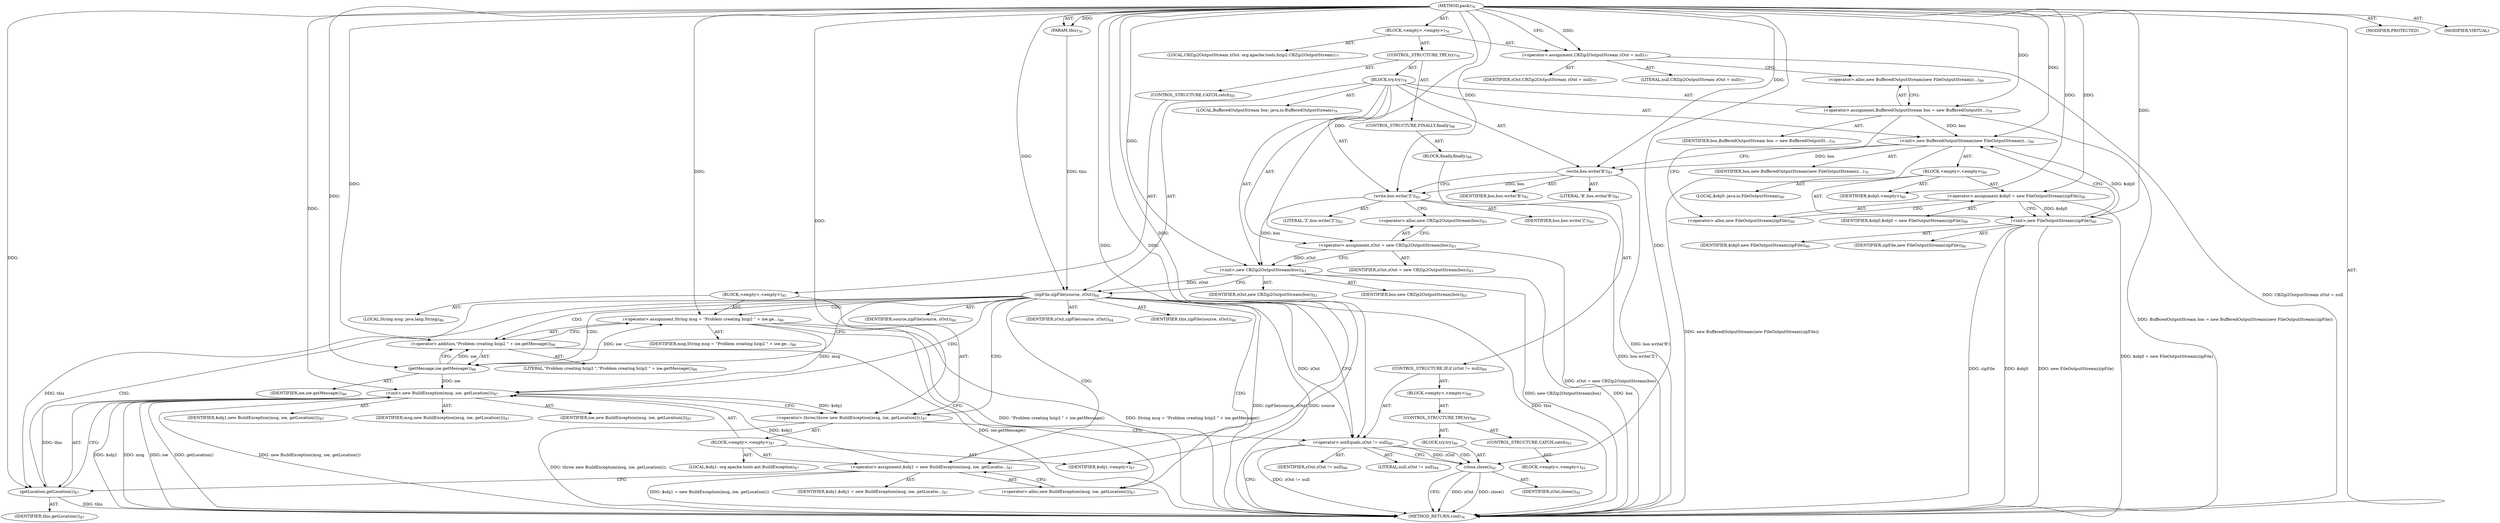 digraph "pack" {  
"111669149696" [label = <(METHOD,pack)<SUB>76</SUB>> ]
"115964116992" [label = <(PARAM,this)<SUB>76</SUB>> ]
"25769803776" [label = <(BLOCK,&lt;empty&gt;,&lt;empty&gt;)<SUB>76</SUB>> ]
"94489280512" [label = <(LOCAL,CBZip2OutputStream zOut: org.apache.tools.bzip2.CBZip2OutputStream)<SUB>77</SUB>> ]
"30064771072" [label = <(&lt;operator&gt;.assignment,CBZip2OutputStream zOut = null)<SUB>77</SUB>> ]
"68719476738" [label = <(IDENTIFIER,zOut,CBZip2OutputStream zOut = null)<SUB>77</SUB>> ]
"90194313216" [label = <(LITERAL,null,CBZip2OutputStream zOut = null)<SUB>77</SUB>> ]
"47244640256" [label = <(CONTROL_STRUCTURE,TRY,try)<SUB>78</SUB>> ]
"25769803777" [label = <(BLOCK,try,try)<SUB>78</SUB>> ]
"94489280513" [label = <(LOCAL,BufferedOutputStream bos: java.io.BufferedOutputStream)<SUB>79</SUB>> ]
"30064771073" [label = <(&lt;operator&gt;.assignment,BufferedOutputStream bos = new BufferedOutputSt...)<SUB>79</SUB>> ]
"68719476739" [label = <(IDENTIFIER,bos,BufferedOutputStream bos = new BufferedOutputSt...)<SUB>79</SUB>> ]
"30064771074" [label = <(&lt;operator&gt;.alloc,new BufferedOutputStream(new FileOutputStream(z...)<SUB>80</SUB>> ]
"30064771075" [label = <(&lt;init&gt;,new BufferedOutputStream(new FileOutputStream(z...)<SUB>80</SUB>> ]
"68719476740" [label = <(IDENTIFIER,bos,new BufferedOutputStream(new FileOutputStream(z...)<SUB>79</SUB>> ]
"25769803778" [label = <(BLOCK,&lt;empty&gt;,&lt;empty&gt;)<SUB>80</SUB>> ]
"94489280514" [label = <(LOCAL,$obj0: java.io.FileOutputStream)<SUB>80</SUB>> ]
"30064771076" [label = <(&lt;operator&gt;.assignment,$obj0 = new FileOutputStream(zipFile))<SUB>80</SUB>> ]
"68719476741" [label = <(IDENTIFIER,$obj0,$obj0 = new FileOutputStream(zipFile))<SUB>80</SUB>> ]
"30064771077" [label = <(&lt;operator&gt;.alloc,new FileOutputStream(zipFile))<SUB>80</SUB>> ]
"30064771078" [label = <(&lt;init&gt;,new FileOutputStream(zipFile))<SUB>80</SUB>> ]
"68719476742" [label = <(IDENTIFIER,$obj0,new FileOutputStream(zipFile))<SUB>80</SUB>> ]
"68719476743" [label = <(IDENTIFIER,zipFile,new FileOutputStream(zipFile))<SUB>80</SUB>> ]
"68719476744" [label = <(IDENTIFIER,$obj0,&lt;empty&gt;)<SUB>80</SUB>> ]
"30064771079" [label = <(write,bos.write('B'))<SUB>81</SUB>> ]
"68719476745" [label = <(IDENTIFIER,bos,bos.write('B'))<SUB>81</SUB>> ]
"90194313217" [label = <(LITERAL,'B',bos.write('B'))<SUB>81</SUB>> ]
"30064771080" [label = <(write,bos.write('Z'))<SUB>82</SUB>> ]
"68719476746" [label = <(IDENTIFIER,bos,bos.write('Z'))<SUB>82</SUB>> ]
"90194313218" [label = <(LITERAL,'Z',bos.write('Z'))<SUB>82</SUB>> ]
"30064771081" [label = <(&lt;operator&gt;.assignment,zOut = new CBZip2OutputStream(bos))<SUB>83</SUB>> ]
"68719476747" [label = <(IDENTIFIER,zOut,zOut = new CBZip2OutputStream(bos))<SUB>83</SUB>> ]
"30064771082" [label = <(&lt;operator&gt;.alloc,new CBZip2OutputStream(bos))<SUB>83</SUB>> ]
"30064771083" [label = <(&lt;init&gt;,new CBZip2OutputStream(bos))<SUB>83</SUB>> ]
"68719476748" [label = <(IDENTIFIER,zOut,new CBZip2OutputStream(bos))<SUB>83</SUB>> ]
"68719476749" [label = <(IDENTIFIER,bos,new CBZip2OutputStream(bos))<SUB>83</SUB>> ]
"30064771084" [label = <(zipFile,zipFile(source, zOut))<SUB>84</SUB>> ]
"68719476736" [label = <(IDENTIFIER,this,zipFile(source, zOut))<SUB>84</SUB>> ]
"68719476750" [label = <(IDENTIFIER,source,zipFile(source, zOut))<SUB>84</SUB>> ]
"68719476751" [label = <(IDENTIFIER,zOut,zipFile(source, zOut))<SUB>84</SUB>> ]
"47244640257" [label = <(CONTROL_STRUCTURE,CATCH,catch)<SUB>85</SUB>> ]
"25769803779" [label = <(BLOCK,&lt;empty&gt;,&lt;empty&gt;)<SUB>85</SUB>> ]
"94489280515" [label = <(LOCAL,String msg: java.lang.String)<SUB>86</SUB>> ]
"30064771085" [label = <(&lt;operator&gt;.assignment,String msg = &quot;Problem creating bzip2 &quot; + ioe.ge...)<SUB>86</SUB>> ]
"68719476752" [label = <(IDENTIFIER,msg,String msg = &quot;Problem creating bzip2 &quot; + ioe.ge...)<SUB>86</SUB>> ]
"30064771086" [label = <(&lt;operator&gt;.addition,&quot;Problem creating bzip2 &quot; + ioe.getMessage())<SUB>86</SUB>> ]
"90194313219" [label = <(LITERAL,&quot;Problem creating bzip2 &quot;,&quot;Problem creating bzip2 &quot; + ioe.getMessage())<SUB>86</SUB>> ]
"30064771087" [label = <(getMessage,ioe.getMessage())<SUB>86</SUB>> ]
"68719476753" [label = <(IDENTIFIER,ioe,ioe.getMessage())<SUB>86</SUB>> ]
"30064771088" [label = <(&lt;operator&gt;.throw,throw new BuildException(msg, ioe, getLocation());)<SUB>87</SUB>> ]
"25769803780" [label = <(BLOCK,&lt;empty&gt;,&lt;empty&gt;)<SUB>87</SUB>> ]
"94489280516" [label = <(LOCAL,$obj1: org.apache.tools.ant.BuildException)<SUB>87</SUB>> ]
"30064771089" [label = <(&lt;operator&gt;.assignment,$obj1 = new BuildException(msg, ioe, getLocatio...)<SUB>87</SUB>> ]
"68719476754" [label = <(IDENTIFIER,$obj1,$obj1 = new BuildException(msg, ioe, getLocatio...)<SUB>87</SUB>> ]
"30064771090" [label = <(&lt;operator&gt;.alloc,new BuildException(msg, ioe, getLocation()))<SUB>87</SUB>> ]
"30064771091" [label = <(&lt;init&gt;,new BuildException(msg, ioe, getLocation()))<SUB>87</SUB>> ]
"68719476755" [label = <(IDENTIFIER,$obj1,new BuildException(msg, ioe, getLocation()))<SUB>87</SUB>> ]
"68719476756" [label = <(IDENTIFIER,msg,new BuildException(msg, ioe, getLocation()))<SUB>87</SUB>> ]
"68719476757" [label = <(IDENTIFIER,ioe,new BuildException(msg, ioe, getLocation()))<SUB>87</SUB>> ]
"30064771092" [label = <(getLocation,getLocation())<SUB>87</SUB>> ]
"68719476737" [label = <(IDENTIFIER,this,getLocation())<SUB>87</SUB>> ]
"68719476758" [label = <(IDENTIFIER,$obj1,&lt;empty&gt;)<SUB>87</SUB>> ]
"47244640258" [label = <(CONTROL_STRUCTURE,FINALLY,finally)<SUB>88</SUB>> ]
"25769803781" [label = <(BLOCK,finally,finally)<SUB>88</SUB>> ]
"47244640259" [label = <(CONTROL_STRUCTURE,IF,if (zOut != null))<SUB>89</SUB>> ]
"30064771093" [label = <(&lt;operator&gt;.notEquals,zOut != null)<SUB>89</SUB>> ]
"68719476759" [label = <(IDENTIFIER,zOut,zOut != null)<SUB>89</SUB>> ]
"90194313220" [label = <(LITERAL,null,zOut != null)<SUB>89</SUB>> ]
"25769803782" [label = <(BLOCK,&lt;empty&gt;,&lt;empty&gt;)<SUB>89</SUB>> ]
"47244640260" [label = <(CONTROL_STRUCTURE,TRY,try)<SUB>90</SUB>> ]
"25769803783" [label = <(BLOCK,try,try)<SUB>90</SUB>> ]
"30064771094" [label = <(close,close())<SUB>92</SUB>> ]
"68719476760" [label = <(IDENTIFIER,zOut,close())<SUB>92</SUB>> ]
"47244640261" [label = <(CONTROL_STRUCTURE,CATCH,catch)<SUB>93</SUB>> ]
"25769803784" [label = <(BLOCK,&lt;empty&gt;,&lt;empty&gt;)<SUB>93</SUB>> ]
"133143986176" [label = <(MODIFIER,PROTECTED)> ]
"133143986177" [label = <(MODIFIER,VIRTUAL)> ]
"128849018880" [label = <(METHOD_RETURN,void)<SUB>76</SUB>> ]
  "111669149696" -> "115964116992"  [ label = "AST: "] 
  "111669149696" -> "25769803776"  [ label = "AST: "] 
  "111669149696" -> "133143986176"  [ label = "AST: "] 
  "111669149696" -> "133143986177"  [ label = "AST: "] 
  "111669149696" -> "128849018880"  [ label = "AST: "] 
  "25769803776" -> "94489280512"  [ label = "AST: "] 
  "25769803776" -> "30064771072"  [ label = "AST: "] 
  "25769803776" -> "47244640256"  [ label = "AST: "] 
  "30064771072" -> "68719476738"  [ label = "AST: "] 
  "30064771072" -> "90194313216"  [ label = "AST: "] 
  "47244640256" -> "25769803777"  [ label = "AST: "] 
  "47244640256" -> "47244640257"  [ label = "AST: "] 
  "47244640256" -> "47244640258"  [ label = "AST: "] 
  "25769803777" -> "94489280513"  [ label = "AST: "] 
  "25769803777" -> "30064771073"  [ label = "AST: "] 
  "25769803777" -> "30064771075"  [ label = "AST: "] 
  "25769803777" -> "30064771079"  [ label = "AST: "] 
  "25769803777" -> "30064771080"  [ label = "AST: "] 
  "25769803777" -> "30064771081"  [ label = "AST: "] 
  "25769803777" -> "30064771083"  [ label = "AST: "] 
  "25769803777" -> "30064771084"  [ label = "AST: "] 
  "30064771073" -> "68719476739"  [ label = "AST: "] 
  "30064771073" -> "30064771074"  [ label = "AST: "] 
  "30064771075" -> "68719476740"  [ label = "AST: "] 
  "30064771075" -> "25769803778"  [ label = "AST: "] 
  "25769803778" -> "94489280514"  [ label = "AST: "] 
  "25769803778" -> "30064771076"  [ label = "AST: "] 
  "25769803778" -> "30064771078"  [ label = "AST: "] 
  "25769803778" -> "68719476744"  [ label = "AST: "] 
  "30064771076" -> "68719476741"  [ label = "AST: "] 
  "30064771076" -> "30064771077"  [ label = "AST: "] 
  "30064771078" -> "68719476742"  [ label = "AST: "] 
  "30064771078" -> "68719476743"  [ label = "AST: "] 
  "30064771079" -> "68719476745"  [ label = "AST: "] 
  "30064771079" -> "90194313217"  [ label = "AST: "] 
  "30064771080" -> "68719476746"  [ label = "AST: "] 
  "30064771080" -> "90194313218"  [ label = "AST: "] 
  "30064771081" -> "68719476747"  [ label = "AST: "] 
  "30064771081" -> "30064771082"  [ label = "AST: "] 
  "30064771083" -> "68719476748"  [ label = "AST: "] 
  "30064771083" -> "68719476749"  [ label = "AST: "] 
  "30064771084" -> "68719476736"  [ label = "AST: "] 
  "30064771084" -> "68719476750"  [ label = "AST: "] 
  "30064771084" -> "68719476751"  [ label = "AST: "] 
  "47244640257" -> "25769803779"  [ label = "AST: "] 
  "25769803779" -> "94489280515"  [ label = "AST: "] 
  "25769803779" -> "30064771085"  [ label = "AST: "] 
  "25769803779" -> "30064771088"  [ label = "AST: "] 
  "30064771085" -> "68719476752"  [ label = "AST: "] 
  "30064771085" -> "30064771086"  [ label = "AST: "] 
  "30064771086" -> "90194313219"  [ label = "AST: "] 
  "30064771086" -> "30064771087"  [ label = "AST: "] 
  "30064771087" -> "68719476753"  [ label = "AST: "] 
  "30064771088" -> "25769803780"  [ label = "AST: "] 
  "25769803780" -> "94489280516"  [ label = "AST: "] 
  "25769803780" -> "30064771089"  [ label = "AST: "] 
  "25769803780" -> "30064771091"  [ label = "AST: "] 
  "25769803780" -> "68719476758"  [ label = "AST: "] 
  "30064771089" -> "68719476754"  [ label = "AST: "] 
  "30064771089" -> "30064771090"  [ label = "AST: "] 
  "30064771091" -> "68719476755"  [ label = "AST: "] 
  "30064771091" -> "68719476756"  [ label = "AST: "] 
  "30064771091" -> "68719476757"  [ label = "AST: "] 
  "30064771091" -> "30064771092"  [ label = "AST: "] 
  "30064771092" -> "68719476737"  [ label = "AST: "] 
  "47244640258" -> "25769803781"  [ label = "AST: "] 
  "25769803781" -> "47244640259"  [ label = "AST: "] 
  "47244640259" -> "30064771093"  [ label = "AST: "] 
  "47244640259" -> "25769803782"  [ label = "AST: "] 
  "30064771093" -> "68719476759"  [ label = "AST: "] 
  "30064771093" -> "90194313220"  [ label = "AST: "] 
  "25769803782" -> "47244640260"  [ label = "AST: "] 
  "47244640260" -> "25769803783"  [ label = "AST: "] 
  "47244640260" -> "47244640261"  [ label = "AST: "] 
  "25769803783" -> "30064771094"  [ label = "AST: "] 
  "30064771094" -> "68719476760"  [ label = "AST: "] 
  "47244640261" -> "25769803784"  [ label = "AST: "] 
  "30064771072" -> "30064771074"  [ label = "CFG: "] 
  "30064771073" -> "30064771077"  [ label = "CFG: "] 
  "30064771075" -> "30064771079"  [ label = "CFG: "] 
  "30064771079" -> "30064771080"  [ label = "CFG: "] 
  "30064771080" -> "30064771082"  [ label = "CFG: "] 
  "30064771081" -> "30064771083"  [ label = "CFG: "] 
  "30064771083" -> "30064771084"  [ label = "CFG: "] 
  "30064771084" -> "30064771087"  [ label = "CFG: "] 
  "30064771084" -> "30064771093"  [ label = "CFG: "] 
  "30064771074" -> "30064771073"  [ label = "CFG: "] 
  "30064771082" -> "30064771081"  [ label = "CFG: "] 
  "30064771085" -> "30064771090"  [ label = "CFG: "] 
  "30064771088" -> "30064771093"  [ label = "CFG: "] 
  "30064771076" -> "30064771078"  [ label = "CFG: "] 
  "30064771078" -> "30064771075"  [ label = "CFG: "] 
  "30064771086" -> "30064771085"  [ label = "CFG: "] 
  "30064771093" -> "128849018880"  [ label = "CFG: "] 
  "30064771093" -> "30064771094"  [ label = "CFG: "] 
  "30064771077" -> "30064771076"  [ label = "CFG: "] 
  "30064771087" -> "30064771086"  [ label = "CFG: "] 
  "30064771089" -> "30064771092"  [ label = "CFG: "] 
  "30064771091" -> "30064771088"  [ label = "CFG: "] 
  "30064771090" -> "30064771089"  [ label = "CFG: "] 
  "30064771092" -> "30064771091"  [ label = "CFG: "] 
  "30064771094" -> "128849018880"  [ label = "CFG: "] 
  "111669149696" -> "30064771072"  [ label = "CFG: "] 
  "30064771072" -> "128849018880"  [ label = "DDG: CBZip2OutputStream zOut = null"] 
  "30064771073" -> "128849018880"  [ label = "DDG: BufferedOutputStream bos = new BufferedOutputStream(new FileOutputStream(zipFile))"] 
  "30064771076" -> "128849018880"  [ label = "DDG: $obj0 = new FileOutputStream(zipFile)"] 
  "30064771078" -> "128849018880"  [ label = "DDG: $obj0"] 
  "30064771078" -> "128849018880"  [ label = "DDG: new FileOutputStream(zipFile)"] 
  "30064771075" -> "128849018880"  [ label = "DDG: new BufferedOutputStream(new FileOutputStream(zipFile))"] 
  "30064771079" -> "128849018880"  [ label = "DDG: bos.write('B')"] 
  "30064771080" -> "128849018880"  [ label = "DDG: bos.write('Z')"] 
  "30064771081" -> "128849018880"  [ label = "DDG: zOut = new CBZip2OutputStream(bos)"] 
  "30064771083" -> "128849018880"  [ label = "DDG: bos"] 
  "30064771083" -> "128849018880"  [ label = "DDG: new CBZip2OutputStream(bos)"] 
  "30064771084" -> "128849018880"  [ label = "DDG: this"] 
  "30064771084" -> "128849018880"  [ label = "DDG: zipFile(source, zOut)"] 
  "30064771086" -> "128849018880"  [ label = "DDG: ioe.getMessage()"] 
  "30064771085" -> "128849018880"  [ label = "DDG: &quot;Problem creating bzip2 &quot; + ioe.getMessage()"] 
  "30064771085" -> "128849018880"  [ label = "DDG: String msg = &quot;Problem creating bzip2 &quot; + ioe.getMessage()"] 
  "30064771089" -> "128849018880"  [ label = "DDG: $obj1 = new BuildException(msg, ioe, getLocation())"] 
  "30064771091" -> "128849018880"  [ label = "DDG: $obj1"] 
  "30064771091" -> "128849018880"  [ label = "DDG: msg"] 
  "30064771091" -> "128849018880"  [ label = "DDG: ioe"] 
  "30064771092" -> "128849018880"  [ label = "DDG: this"] 
  "30064771091" -> "128849018880"  [ label = "DDG: getLocation()"] 
  "30064771091" -> "128849018880"  [ label = "DDG: new BuildException(msg, ioe, getLocation())"] 
  "30064771088" -> "128849018880"  [ label = "DDG: throw new BuildException(msg, ioe, getLocation());"] 
  "30064771093" -> "128849018880"  [ label = "DDG: zOut != null"] 
  "30064771094" -> "128849018880"  [ label = "DDG: zOut"] 
  "30064771094" -> "128849018880"  [ label = "DDG: close()"] 
  "30064771084" -> "128849018880"  [ label = "DDG: source"] 
  "30064771078" -> "128849018880"  [ label = "DDG: zipFile"] 
  "111669149696" -> "115964116992"  [ label = "DDG: "] 
  "111669149696" -> "30064771072"  [ label = "DDG: "] 
  "111669149696" -> "30064771073"  [ label = "DDG: "] 
  "111669149696" -> "30064771081"  [ label = "DDG: "] 
  "30064771073" -> "30064771075"  [ label = "DDG: bos"] 
  "111669149696" -> "30064771075"  [ label = "DDG: "] 
  "30064771078" -> "30064771075"  [ label = "DDG: $obj0"] 
  "30064771075" -> "30064771079"  [ label = "DDG: bos"] 
  "111669149696" -> "30064771079"  [ label = "DDG: "] 
  "30064771079" -> "30064771080"  [ label = "DDG: bos"] 
  "111669149696" -> "30064771080"  [ label = "DDG: "] 
  "30064771081" -> "30064771083"  [ label = "DDG: zOut"] 
  "111669149696" -> "30064771083"  [ label = "DDG: "] 
  "30064771080" -> "30064771083"  [ label = "DDG: bos"] 
  "115964116992" -> "30064771084"  [ label = "DDG: this"] 
  "111669149696" -> "30064771084"  [ label = "DDG: "] 
  "30064771083" -> "30064771084"  [ label = "DDG: zOut"] 
  "111669149696" -> "30064771085"  [ label = "DDG: "] 
  "30064771087" -> "30064771085"  [ label = "DDG: ioe"] 
  "111669149696" -> "30064771076"  [ label = "DDG: "] 
  "111669149696" -> "68719476744"  [ label = "DDG: "] 
  "30064771091" -> "30064771088"  [ label = "DDG: $obj1"] 
  "111669149696" -> "30064771088"  [ label = "DDG: "] 
  "30064771076" -> "30064771078"  [ label = "DDG: $obj0"] 
  "111669149696" -> "30064771078"  [ label = "DDG: "] 
  "111669149696" -> "30064771086"  [ label = "DDG: "] 
  "30064771087" -> "30064771086"  [ label = "DDG: ioe"] 
  "111669149696" -> "30064771089"  [ label = "DDG: "] 
  "111669149696" -> "68719476758"  [ label = "DDG: "] 
  "30064771084" -> "30064771093"  [ label = "DDG: zOut"] 
  "111669149696" -> "30064771093"  [ label = "DDG: "] 
  "111669149696" -> "30064771087"  [ label = "DDG: "] 
  "30064771089" -> "30064771091"  [ label = "DDG: $obj1"] 
  "111669149696" -> "30064771091"  [ label = "DDG: "] 
  "30064771085" -> "30064771091"  [ label = "DDG: msg"] 
  "30064771087" -> "30064771091"  [ label = "DDG: ioe"] 
  "30064771092" -> "30064771091"  [ label = "DDG: this"] 
  "30064771084" -> "30064771092"  [ label = "DDG: this"] 
  "111669149696" -> "30064771092"  [ label = "DDG: "] 
  "30064771093" -> "30064771094"  [ label = "DDG: zOut"] 
  "111669149696" -> "30064771094"  [ label = "DDG: "] 
  "30064771084" -> "30064771092"  [ label = "CDG: "] 
  "30064771084" -> "30064771091"  [ label = "CDG: "] 
  "30064771084" -> "30064771090"  [ label = "CDG: "] 
  "30064771084" -> "30064771089"  [ label = "CDG: "] 
  "30064771084" -> "30064771088"  [ label = "CDG: "] 
  "30064771084" -> "30064771087"  [ label = "CDG: "] 
  "30064771084" -> "30064771086"  [ label = "CDG: "] 
  "30064771084" -> "30064771085"  [ label = "CDG: "] 
  "30064771093" -> "30064771094"  [ label = "CDG: "] 
}
